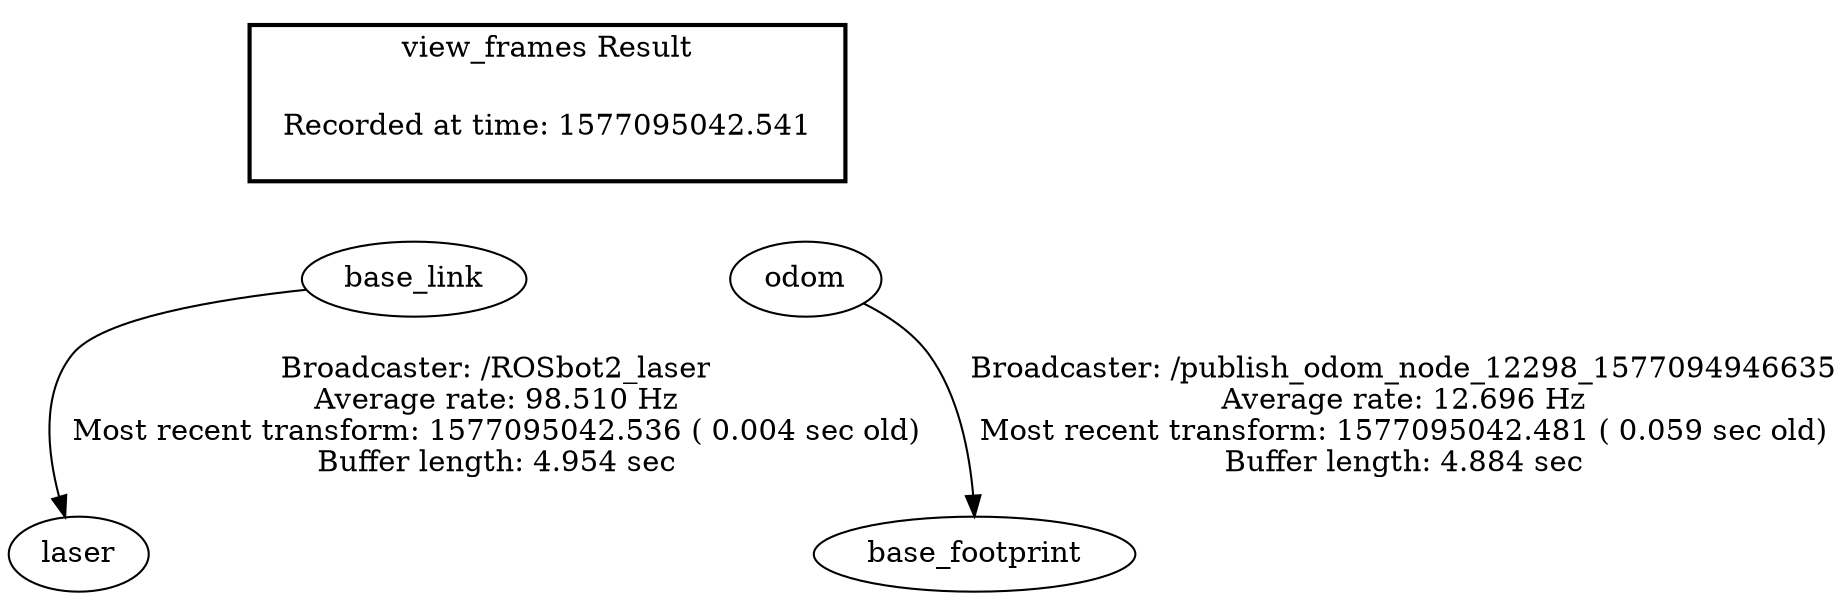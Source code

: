 digraph G {
"base_link" -> "laser"[label="Broadcaster: /ROSbot2_laser\nAverage rate: 98.510 Hz\nMost recent transform: 1577095042.536 ( 0.004 sec old)\nBuffer length: 4.954 sec\n"];
"odom" -> "base_footprint"[label="Broadcaster: /publish_odom_node_12298_1577094946635\nAverage rate: 12.696 Hz\nMost recent transform: 1577095042.481 ( 0.059 sec old)\nBuffer length: 4.884 sec\n"];
edge [style=invis];
 subgraph cluster_legend { style=bold; color=black; label ="view_frames Result";
"Recorded at time: 1577095042.541"[ shape=plaintext ] ;
 }->"base_link";
edge [style=invis];
 subgraph cluster_legend { style=bold; color=black; label ="view_frames Result";
"Recorded at time: 1577095042.541"[ shape=plaintext ] ;
 }->"odom";
}